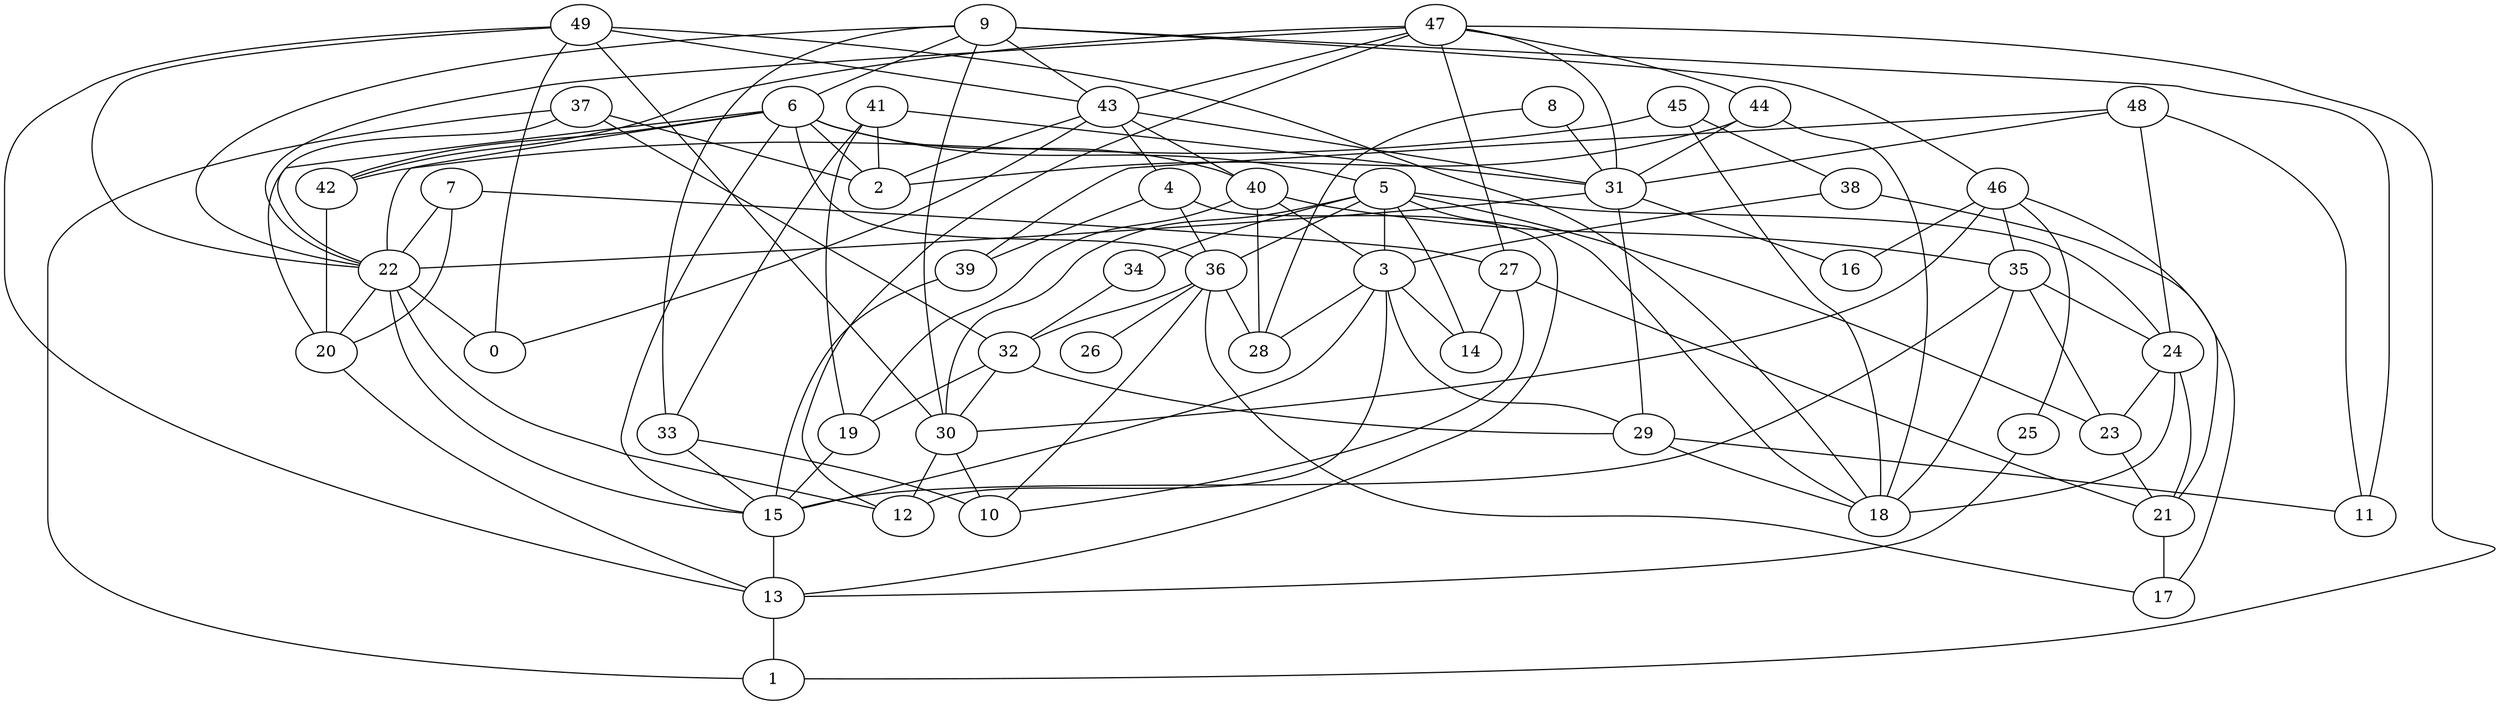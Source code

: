 digraph GG_graph {

subgraph G_graph {
edge [color = black]
"8" -> "31" [dir = none]
"29" -> "18" [dir = none]
"9" -> "43" [dir = none]
"9" -> "46" [dir = none]
"49" -> "30" [dir = none]
"33" -> "10" [dir = none]
"38" -> "17" [dir = none]
"38" -> "3" [dir = none]
"27" -> "10" [dir = none]
"35" -> "23" [dir = none]
"35" -> "18" [dir = none]
"15" -> "13" [dir = none]
"48" -> "24" [dir = none]
"48" -> "11" [dir = none]
"48" -> "31" [dir = none]
"5" -> "14" [dir = none]
"5" -> "3" [dir = none]
"5" -> "18" [dir = none]
"19" -> "15" [dir = none]
"22" -> "0" [dir = none]
"40" -> "35" [dir = none]
"36" -> "10" [dir = none]
"36" -> "26" [dir = none]
"36" -> "32" [dir = none]
"20" -> "13" [dir = none]
"4" -> "36" [dir = none]
"4" -> "39" [dir = none]
"47" -> "31" [dir = none]
"47" -> "22" [dir = none]
"45" -> "18" [dir = none]
"6" -> "42" [dir = none]
"6" -> "15" [dir = none]
"6" -> "5" [dir = none]
"6" -> "22" [dir = none]
"6" -> "36" [dir = none]
"3" -> "28" [dir = none]
"30" -> "12" [dir = none]
"32" -> "30" [dir = none]
"34" -> "32" [dir = none]
"37" -> "1" [dir = none]
"37" -> "2" [dir = none]
"41" -> "2" [dir = none]
"41" -> "19" [dir = none]
"7" -> "22" [dir = none]
"44" -> "18" [dir = none]
"46" -> "21" [dir = none]
"46" -> "25" [dir = none]
"46" -> "16" [dir = none]
"46" -> "30" [dir = none]
"6" -> "40" [dir = none]
"27" -> "14" [dir = none]
"43" -> "40" [dir = none]
"22" -> "20" [dir = none]
"47" -> "43" [dir = none]
"6" -> "20" [dir = none]
"40" -> "19" [dir = none]
"42" -> "20" [dir = none]
"47" -> "27" [dir = none]
"33" -> "15" [dir = none]
"47" -> "1" [dir = none]
"22" -> "15" [dir = none]
"32" -> "19" [dir = none]
"9" -> "11" [dir = none]
"24" -> "23" [dir = none]
"35" -> "24" [dir = none]
"9" -> "30" [dir = none]
"30" -> "10" [dir = none]
"6" -> "2" [dir = none]
"36" -> "28" [dir = none]
"31" -> "22" [dir = none]
"49" -> "13" [dir = none]
"37" -> "32" [dir = none]
"22" -> "12" [dir = none]
"44" -> "31" [dir = none]
"25" -> "13" [dir = none]
"49" -> "43" [dir = none]
"5" -> "23" [dir = none]
"9" -> "33" [dir = none]
"47" -> "12" [dir = none]
"45" -> "42" [dir = none]
"3" -> "29" [dir = none]
"5" -> "30" [dir = none]
"43" -> "2" [dir = none]
"31" -> "16" [dir = none]
"7" -> "27" [dir = none]
"41" -> "31" [dir = none]
"9" -> "6" [dir = none]
"9" -> "22" [dir = none]
"36" -> "17" [dir = none]
"49" -> "18" [dir = none]
"21" -> "17" [dir = none]
"3" -> "12" [dir = none]
"31" -> "29" [dir = none]
"47" -> "44" [dir = none]
"37" -> "22" [dir = none]
"24" -> "21" [dir = none]
"43" -> "0" [dir = none]
"47" -> "42" [dir = none]
"5" -> "24" [dir = none]
"5" -> "36" [dir = none]
"27" -> "21" [dir = none]
"43" -> "31" [dir = none]
"5" -> "34" [dir = none]
"39" -> "15" [dir = none]
"45" -> "38" [dir = none]
"8" -> "28" [dir = none]
"40" -> "3" [dir = none]
"35" -> "15" [dir = none]
"4" -> "13" [dir = none]
"24" -> "18" [dir = none]
"49" -> "22" [dir = none]
"3" -> "15" [dir = none]
"46" -> "35" [dir = none]
"32" -> "29" [dir = none]
"41" -> "33" [dir = none]
"43" -> "4" [dir = none]
"3" -> "14" [dir = none]
"40" -> "28" [dir = none]
"44" -> "2" [dir = none]
"7" -> "20" [dir = none]
"23" -> "21" [dir = none]
"13" -> "1" [dir = none]
"49" -> "0" [dir = none]
"48" -> "39" [dir = none]
"29" -> "11" [dir = none]
}

}
